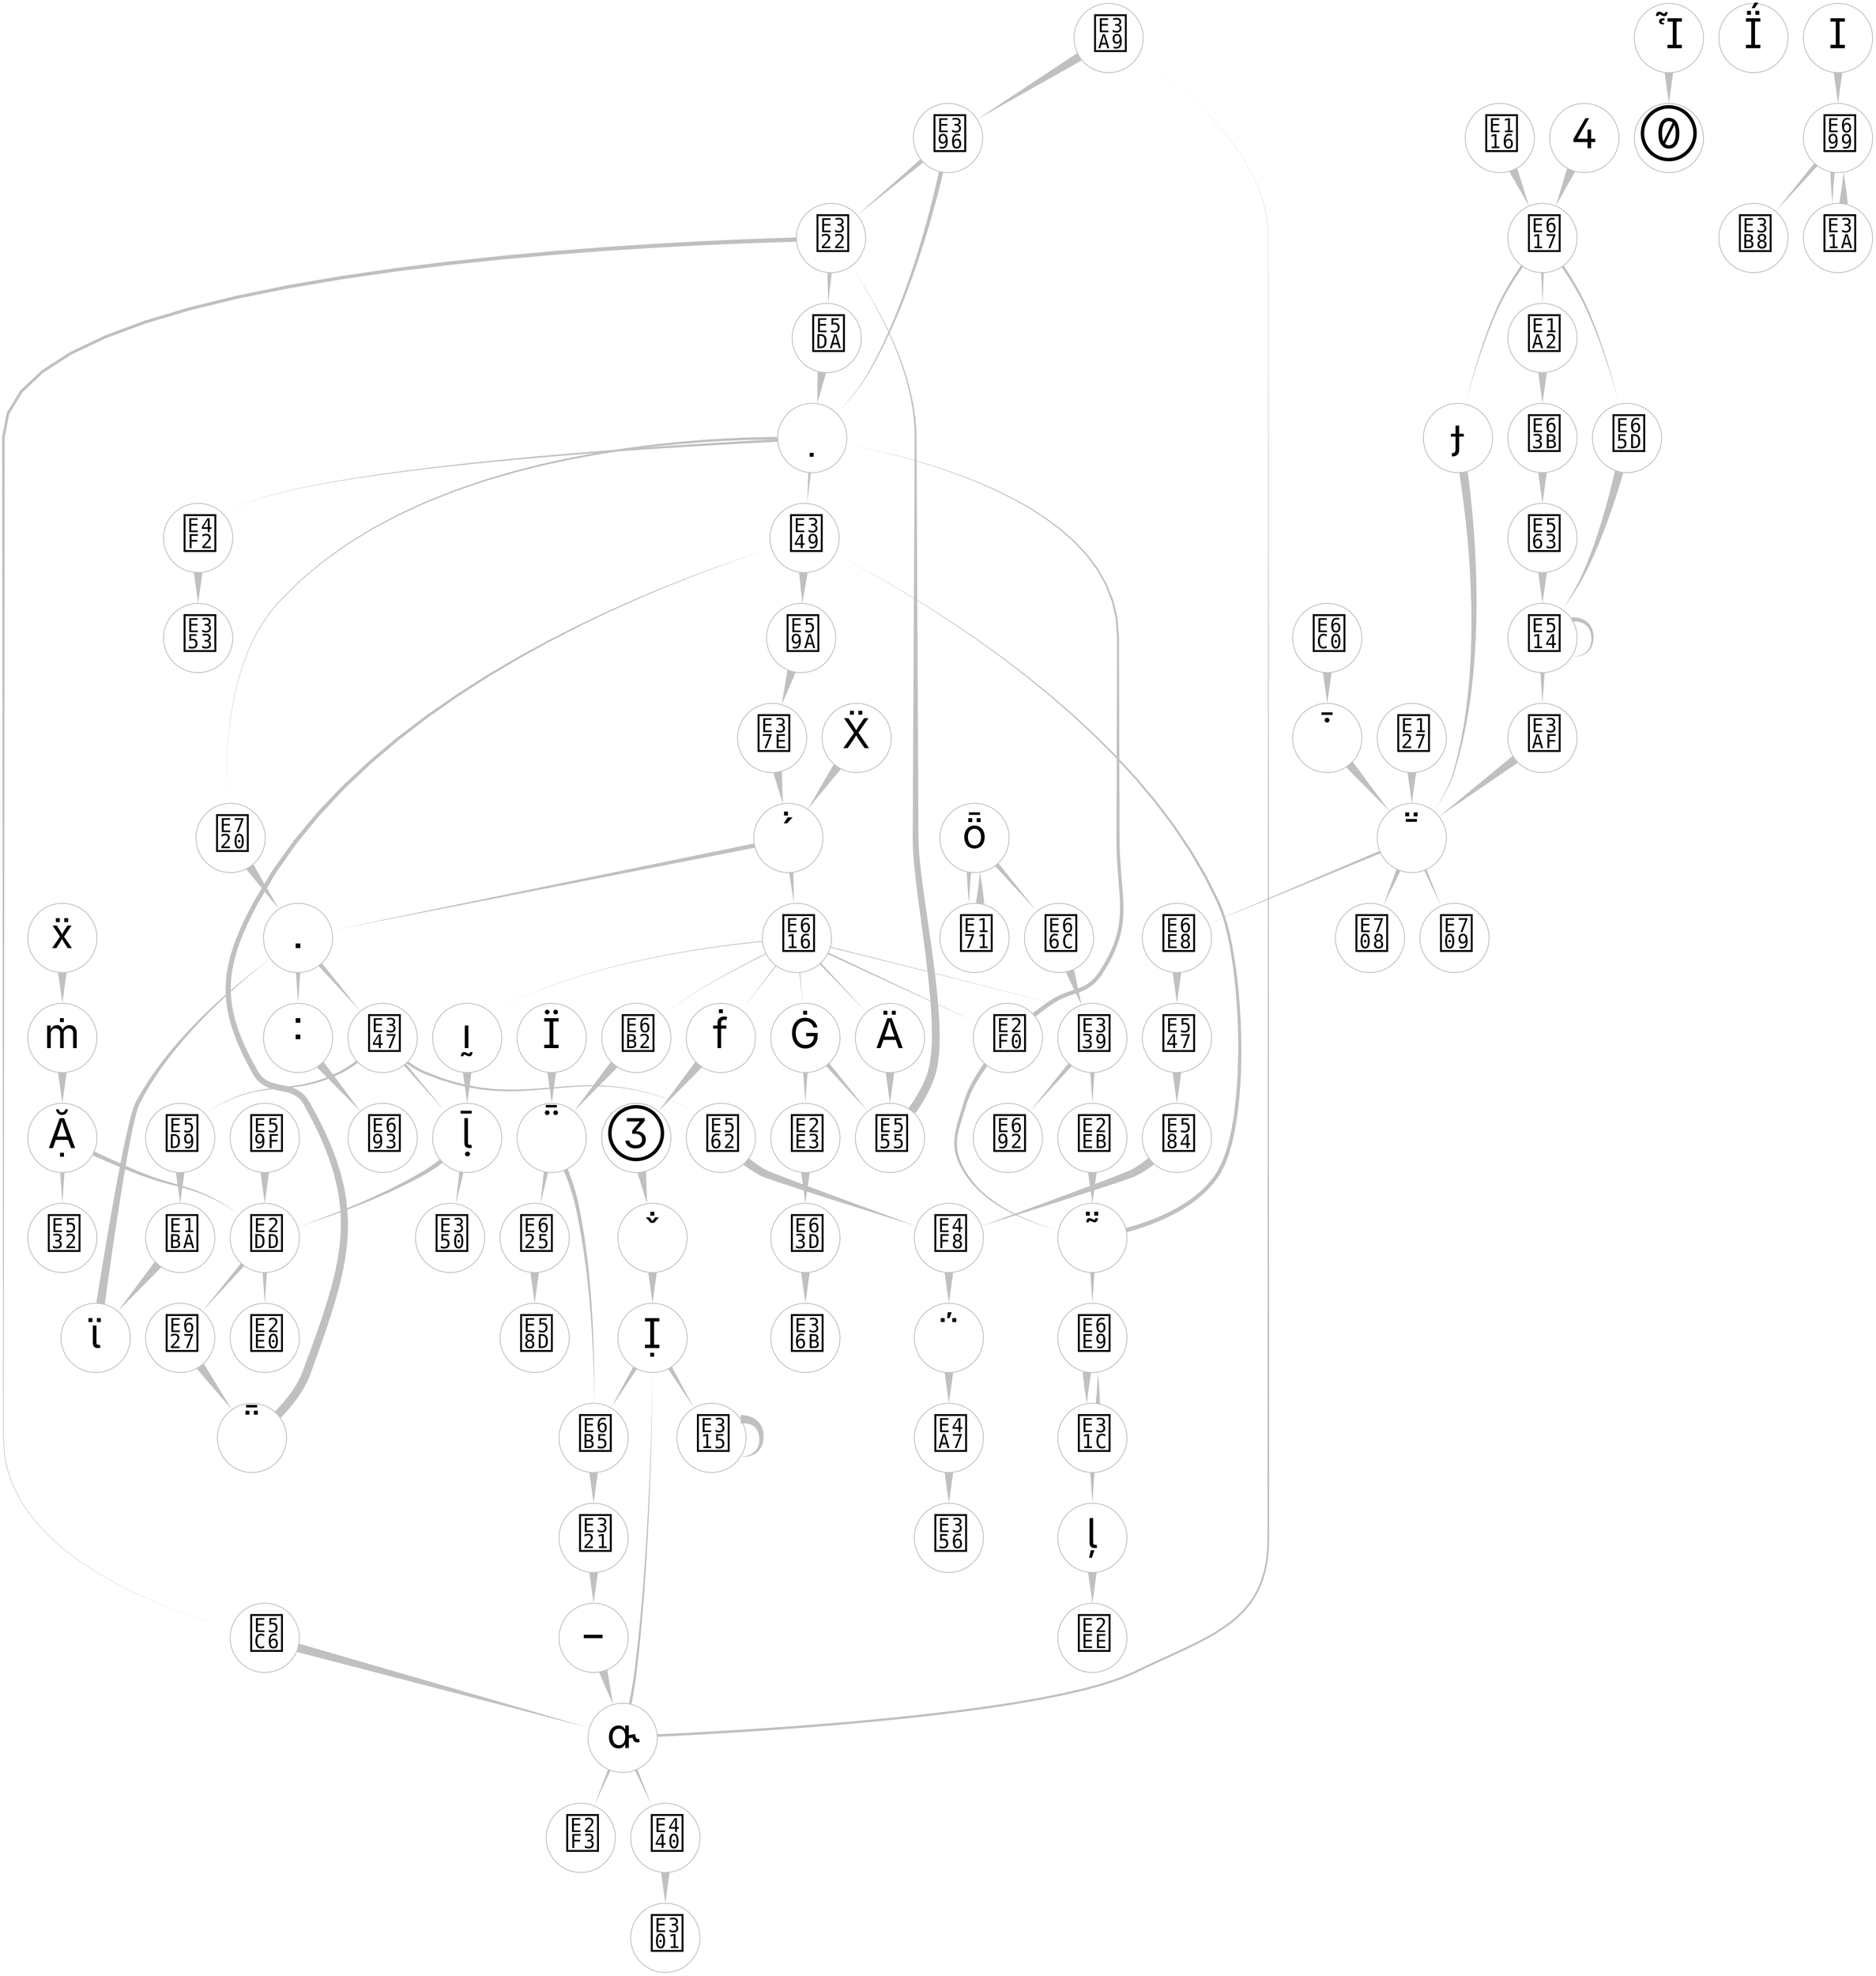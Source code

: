 digraph "aton" {

  // Set general graph options
  graph [mindist=0, minlen=0, ratio="auto"]

  // Set the default properties for nodes and edges between nodes
  node [shape=ellipse, color=gray, fontname="NFM-Indus Script", fontsize=48, fixedsize=true, width=1.125, height=1.125]
  edge [color=gray, style=tapered, dir=forward, arrowhead=none]

  x3A9 [label="&#58281;"]
  x2F3 [label="&#58099;"]
  x2BA [label="&#58042;"]
  x322 [label="&#58146;"]
  x26E [label="&#57966;"]
  x514 [label="&#58644;"]
  x24A [label="&#57930;"]
  x12B [label="&#57643;"]
  x396 [label="&#58262;"]
  x356 [label="&#58198;"]
  x37E [label="&#58238;"]
  x5D9 [label="&#58841;"]
  x692 [label="&#59026;"]
  x21F [label="&#57887;"]
  x562 [label="&#58722;"]
  x584 [label="&#58756;"]
  x04B [label="&#57419;"]
  x228 [label="&#57896;"]
  x625 [label="&#58917;"]
  x2A1 [label="&#58017;"]
  x6E8 [label="&#59112;"]
  x353 [label="&#58195;"]
  x23A [label="&#57914;"]
  x2D7 [label="&#58071;"]
  x617 [label="&#58903;"]
  x00D [label="&#57357;"]
  x2DC [label="&#58076;"]
  x2DD [label="&#58077;"]
  x4F2 [label="&#58610;"]
  x63B [label="&#58939;"]
  x627 [label="&#58919;"]
  x05A [label="&#57434;"]
  x339 [label="&#58169;"]
  x2CB [label="&#58059;"]
  x2D4 [label="&#58068;"]
  x321 [label="&#58145;"]
  x4F8 [label="&#58616;"]
  x2EE [label="&#58094;"]
  x3AF [label="&#58287;"]
  x315 [label="&#58133;"]
  x301 [label="&#58113;"]
  x58D [label="&#58765;"]
  x547 [label="&#58695;"]
  x116 [label="&#57622;"]
  x12D [label="&#57645;"]
  x2E3 [label="&#58083;"]
  x699 [label="&#59033;"]
  x250 [label="&#57936;"]
  x350 [label="&#58192;"]
  x2E0 [label="&#58080;"]
  x616 [label="&#58902;"]
  x118 [label="&#57624;"]
  x693 [label="&#59027;"]
  x127 [label="&#57639;"]
  x3B8 [label="&#58296;"]
  x057 [label="&#57431;"]
  x347 [label="&#58183;"]
  x06E [label="&#57454;"]
  x4A7 [label="&#58535;"]
  x59A [label="&#58778;"]
  x5DA [label="&#58842;"]
  x66C [label="&#58988;"]
  x171 [label="&#57713;"]
  x122 [label="&#57634;"]
  x2C8 [label="&#58056;"]
  x59F [label="&#58783;"]
  x563 [label="&#58723;"]
  x6E9 [label="&#59113;"]
  xE5D [label="&#61021;"]
  x708 [label="&#59144;"]
  x1A2 [label="&#57762;"]
  x440 [label="&#58432;"]
  x00C [label="&#57356;"]
  x1BA [label="&#57786;"]
  x22A [label="&#57898;"]
  x6B2 [label="&#59058;"]
  x025 [label="&#57381;"]
  x1F2 [label="&#57842;"]
  x36B [label="&#58219;"]
  x63D [label="&#58941;"]
  x2EB [label="&#58091;"]
  x10A [label="&#57610;"]
  x709 [label="&#59145;"]
  x349 [label="&#58185;"]
  x2D6 [label="&#58070;"]
  x1E2 [label="&#57826;"]
  x2F0 [label="&#58096;"]
  x1E4 [label="&#57828;"]
  x65D [label="&#58973;"]
  x532 [label="&#58674;"]
  x6C0 [label="&#59072;"]
  x2CA [label="&#58058;"]
  x31A [label="&#58138;"]
  x04E [label="&#57422;"]
  x6B5 [label="&#59061;"]
  x2DB [label="&#58075;"]
  x31C [label="&#58140;"]
  x555 [label="&#58709;"]
  x5C6 [label="&#58822;"]
  x720 [label="&#59168;"]

  x3A9 -> x396 [penwidth=10]
  x2BA -> x693 [penwidth=10]
  x322 -> x5C6 [penwidth=5]
  x322 -> x5DA [penwidth=5]
  x26E -> x24A [penwidth=10]
  x514 -> x514 [penwidth=5]
  x514 -> x3AF [penwidth=5]
  x24A -> x1E2 [penwidth=10]
  x396 -> x322 [penwidth=5]
  x396 -> x2DB [penwidth=5]
  x37E -> x2CA [penwidth=10]
  x5D9 -> x1BA [penwidth=10]
  x21F -> x2CA [penwidth=10]
  x562 -> x4F8 [penwidth=10]
  x584 -> x4F8 [penwidth=10]
  x04B -> x05A [penwidth=10]
  x625 -> x58D [penwidth=10]
  x2A1 -> x2DC [penwidth=10]
  x6E8 -> x547 [penwidth=10]
  x23A -> x12D [penwidth=10]
  x2D7 -> x349 [penwidth=5]
  x2D7 -> x6E9 [penwidth=5]
  x617 -> x04E [penwidth=3]
  x617 -> x1A2 [penwidth=3]
  x617 -> x65D [penwidth=3]
  x00D -> x118 [penwidth=10]
  x2DC -> x2BA [penwidth=5]
  x2DC -> x347 [penwidth=5]
  x2DD -> x2E0 [penwidth=5]
  x2DD -> x627 [penwidth=5]
  x4F2 -> x353 [penwidth=10]
  x63B -> x563 [penwidth=10]
  x627 -> x2D4 [penwidth=10]
  x05A -> x350 [penwidth=5]
  x05A -> x2DD [penwidth=5]
  x339 -> x692 [penwidth=5]
  x339 -> x2EB [penwidth=5]
  x2CB -> x22A [penwidth=10]
  x2D4 -> x349 [penwidth=10]
  x321 -> xE5D [penwidth=10]
  x4F8 -> x2C8 [penwidth=10]
  x3AF -> x2D6 [penwidth=10]
  x315 -> x315 [penwidth=10]
  x547 -> x584 [penwidth=10]
  x116 -> x617 [penwidth=10]
  x12D -> x2CB [penwidth=10]
  x2E3 -> x63D [penwidth=10]
  x699 -> x31A [penwidth=5]
  x699 -> x3B8 [penwidth=5]
  x250 -> x171 [penwidth=5]
  x250 -> x66C [penwidth=5]
  x616 -> x1E4 [penwidth=2]
  x616 -> x6B2 [penwidth=1]
  x616 -> x1F2 [penwidth=1]
  x616 -> x2F0 [penwidth=2]
  x616 -> x339 [penwidth=1]
  x616 -> x23A [penwidth=1]
  x616 -> x04B [penwidth=1]
  x118 -> x625 [penwidth=5]
  x118 -> x6B5 [penwidth=5]
  x127 -> x2D6 [penwidth=10]
  x057 -> x2EE [penwidth=10]
  x347 -> x5D9 [penwidth=3]
  x347 -> x05A [penwidth=3]
  x347 -> x562 [penwidth=3]
  x06E -> x617 [penwidth=10]
  x4A7 -> x356 [penwidth=10]
  x59A -> x37E [penwidth=10]
  x5DA -> x2DB [penwidth=10]
  x66C -> x339 [penwidth=10]
  x171 -> x250 [penwidth=10]
  x122 -> x2D6 [penwidth=10]
  x2C8 -> x4A7 [penwidth=10]
  x59F -> x2DD [penwidth=10]
  x563 -> x514 [penwidth=10]
  x6E9 -> x31C [penwidth=10]
  xE5D -> x10A [penwidth=10]
  x1A2 -> x63B [penwidth=10]
  x440 -> x301 [penwidth=10]
  x00C -> x699 [penwidth=10]
  x1BA -> x2A1 [penwidth=10]
  x22A -> x6B5 [penwidth=5]
  x22A -> x315 [penwidth=5]
  x6B2 -> x118 [penwidth=10]
  x025 -> x12B [penwidth=10]
  x1F2 -> x555 [penwidth=5]
  x1F2 -> x2E3 [penwidth=5]
  x63D -> x36B [penwidth=10]
  x2EB -> x2D7 [penwidth=10]
  x10A -> x440 [penwidth=3]
  x10A -> x2F3 [penwidth=3]
  x10A -> x22A [penwidth=3]
  x10A -> x3A9 [penwidth=3]
  x349 -> x59A [penwidth=10]
  x2D6 -> x709 [penwidth=3]
  x2D6 -> x6E8 [penwidth=3]
  x2D6 -> x708 [penwidth=5]
  x1E2 -> x532 [penwidth=5]
  x1E2 -> x2DD [penwidth=5]
  x2F0 -> x2DB [penwidth=5]
  x2F0 -> x2D7 [penwidth=5]
  x1E4 -> x555 [penwidth=10]
  x65D -> x514 [penwidth=10]
  x6C0 -> x122 [penwidth=10]
  x2CA -> x2DC [penwidth=5]
  x2CA -> x616 [penwidth=5]
  x31A -> x699 [penwidth=10]
  x04E -> x2D6 [penwidth=10]
  x6B5 -> x321 [penwidth=10]
  x2DB -> x4F2 [penwidth=3]
  x2DB -> x720 [penwidth=3]
  x2DB -> x349 [penwidth=3]
  x31C -> x6E9 [penwidth=5]
  x31C -> x057 [penwidth=5]
  x555 -> x322 [penwidth=10]
  x5C6 -> x10A [penwidth=10]
  x720 -> x2DC [penwidth=10]

}
